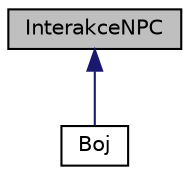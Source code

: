 digraph "InterakceNPC"
{
  edge [fontname="Helvetica",fontsize="10",labelfontname="Helvetica",labelfontsize="10"];
  node [fontname="Helvetica",fontsize="10",shape=record];
  Node1 [label="InterakceNPC",height=0.2,width=0.4,color="black", fillcolor="grey75", style="filled" fontcolor="black"];
  Node1 -> Node2 [dir="back",color="midnightblue",fontsize="10",style="solid",fontname="Helvetica"];
  Node2 [label="Boj",height=0.2,width=0.4,color="black", fillcolor="white", style="filled",URL="$class_boj.html",tooltip="Trida, u ktere byly ocekavany cca 4 metody, ale pro prehledny a originalni boj ve hre bez grafickeho ..."];
}
